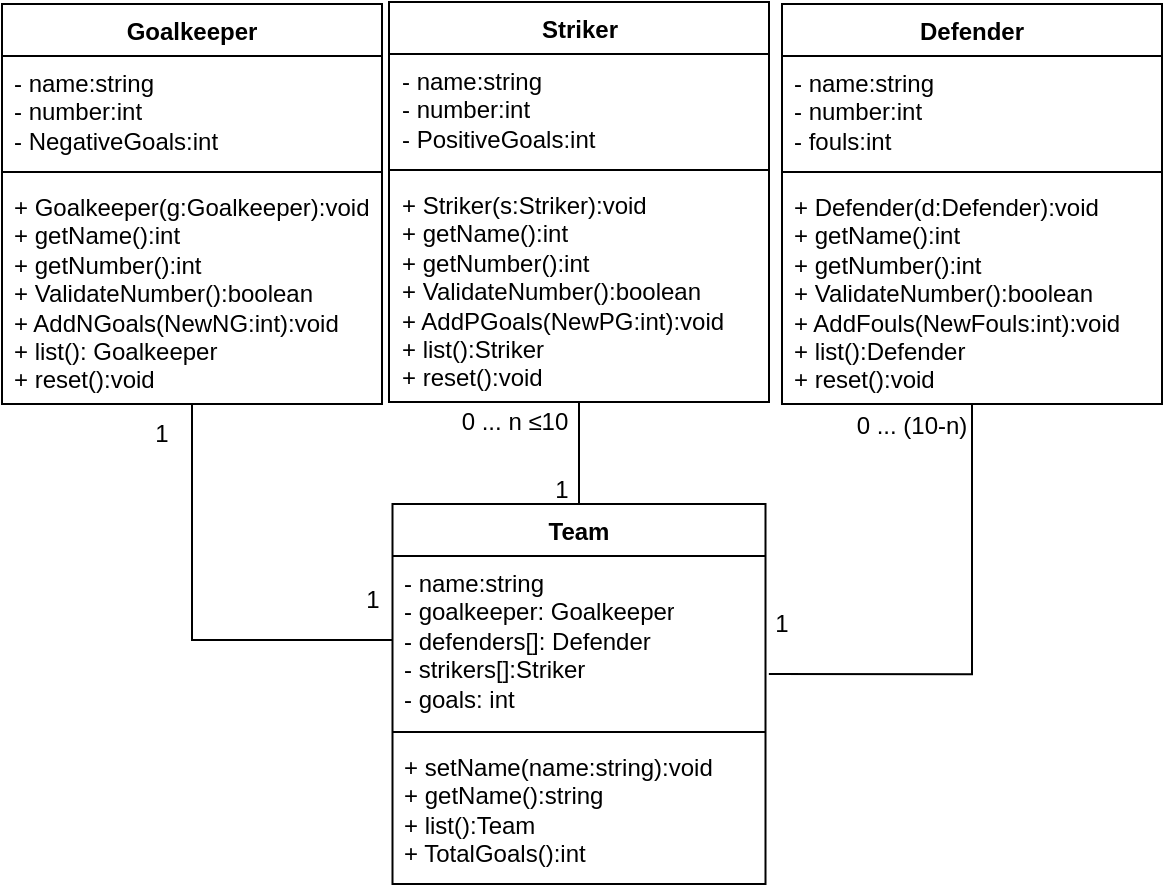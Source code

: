 <mxfile version="21.0.8" type="github">
  <diagram name="Página-1" id="_dQN471PL4yBj2IjJJKB">
    <mxGraphModel dx="1165" dy="637" grid="1" gridSize="10" guides="1" tooltips="1" connect="1" arrows="1" fold="1" page="1" pageScale="1" pageWidth="827" pageHeight="1169" math="0" shadow="0">
      <root>
        <mxCell id="0" />
        <mxCell id="1" parent="0" />
        <mxCell id="yFIEnmR-kteyQiOE9jip-26" style="edgeStyle=orthogonalEdgeStyle;rounded=0;orthogonalLoop=1;jettySize=auto;html=1;endArrow=none;endFill=0;" edge="1" parent="1" source="yFIEnmR-kteyQiOE9jip-6" target="yFIEnmR-kteyQiOE9jip-20">
          <mxGeometry relative="1" as="geometry" />
        </mxCell>
        <mxCell id="yFIEnmR-kteyQiOE9jip-6" value="Goalkeeper" style="swimlane;fontStyle=1;align=center;verticalAlign=top;childLayout=stackLayout;horizontal=1;startSize=26;horizontalStack=0;resizeParent=1;resizeParentMax=0;resizeLast=0;collapsible=1;marginBottom=0;whiteSpace=wrap;html=1;" vertex="1" parent="1">
          <mxGeometry x="30" y="430" width="190" height="200" as="geometry" />
        </mxCell>
        <mxCell id="yFIEnmR-kteyQiOE9jip-7" value="- name:string&lt;br&gt;- number:int&lt;br&gt;- NegativeGoals:int" style="text;strokeColor=none;fillColor=none;align=left;verticalAlign=top;spacingLeft=4;spacingRight=4;overflow=hidden;rotatable=0;points=[[0,0.5],[1,0.5]];portConstraint=eastwest;whiteSpace=wrap;html=1;" vertex="1" parent="yFIEnmR-kteyQiOE9jip-6">
          <mxGeometry y="26" width="190" height="54" as="geometry" />
        </mxCell>
        <mxCell id="yFIEnmR-kteyQiOE9jip-8" value="" style="line;strokeWidth=1;fillColor=none;align=left;verticalAlign=middle;spacingTop=-1;spacingLeft=3;spacingRight=3;rotatable=0;labelPosition=right;points=[];portConstraint=eastwest;strokeColor=inherit;" vertex="1" parent="yFIEnmR-kteyQiOE9jip-6">
          <mxGeometry y="80" width="190" height="8" as="geometry" />
        </mxCell>
        <mxCell id="yFIEnmR-kteyQiOE9jip-9" value="+ Goalkeeper(g:Goalkeeper):void&lt;br&gt;+ getName():int&lt;br style=&quot;border-color: var(--border-color);&quot;&gt;+ getNumber():int&lt;br&gt;+ ValidateNumber():boolean&lt;br&gt;+ AddNGoals(NewNG:int):void&lt;br&gt;+ list(): Goalkeeper&lt;br&gt;+ reset():void" style="text;strokeColor=none;fillColor=none;align=left;verticalAlign=top;spacingLeft=4;spacingRight=4;overflow=hidden;rotatable=0;points=[[0,0.5],[1,0.5]];portConstraint=eastwest;whiteSpace=wrap;html=1;" vertex="1" parent="yFIEnmR-kteyQiOE9jip-6">
          <mxGeometry y="88" width="190" height="112" as="geometry" />
        </mxCell>
        <mxCell id="yFIEnmR-kteyQiOE9jip-24" style="rounded=0;orthogonalLoop=1;jettySize=auto;html=1;entryX=0.5;entryY=0;entryDx=0;entryDy=0;endArrow=none;endFill=0;" edge="1" parent="1" source="yFIEnmR-kteyQiOE9jip-10" target="yFIEnmR-kteyQiOE9jip-19">
          <mxGeometry relative="1" as="geometry" />
        </mxCell>
        <mxCell id="yFIEnmR-kteyQiOE9jip-10" value="Striker" style="swimlane;fontStyle=1;align=center;verticalAlign=top;childLayout=stackLayout;horizontal=1;startSize=26;horizontalStack=0;resizeParent=1;resizeParentMax=0;resizeLast=0;collapsible=1;marginBottom=0;whiteSpace=wrap;html=1;" vertex="1" parent="1">
          <mxGeometry x="223.5" y="429" width="190" height="200" as="geometry" />
        </mxCell>
        <mxCell id="yFIEnmR-kteyQiOE9jip-11" value="- name:string&lt;br style=&quot;border-color: var(--border-color);&quot;&gt;- number:int&lt;br&gt;- PositiveGoals:int" style="text;strokeColor=none;fillColor=none;align=left;verticalAlign=top;spacingLeft=4;spacingRight=4;overflow=hidden;rotatable=0;points=[[0,0.5],[1,0.5]];portConstraint=eastwest;whiteSpace=wrap;html=1;" vertex="1" parent="yFIEnmR-kteyQiOE9jip-10">
          <mxGeometry y="26" width="190" height="54" as="geometry" />
        </mxCell>
        <mxCell id="yFIEnmR-kteyQiOE9jip-12" value="" style="line;strokeWidth=1;fillColor=none;align=left;verticalAlign=middle;spacingTop=-1;spacingLeft=3;spacingRight=3;rotatable=0;labelPosition=right;points=[];portConstraint=eastwest;strokeColor=inherit;" vertex="1" parent="yFIEnmR-kteyQiOE9jip-10">
          <mxGeometry y="80" width="190" height="8" as="geometry" />
        </mxCell>
        <mxCell id="yFIEnmR-kteyQiOE9jip-13" value="+ Striker(s:Striker):void&lt;br style=&quot;border-color: var(--border-color);&quot;&gt;+ getName():int&lt;br style=&quot;border-color: var(--border-color);&quot;&gt;+ getNumber():int&lt;br style=&quot;border-color: var(--border-color);&quot;&gt;+ ValidateNumber():boolean&lt;br&gt;+ AddPGoals(NewPG:int):void&lt;br&gt;+ list():Striker&lt;br&gt;+ reset():void&lt;br&gt;" style="text;strokeColor=none;fillColor=none;align=left;verticalAlign=top;spacingLeft=4;spacingRight=4;overflow=hidden;rotatable=0;points=[[0,0.5],[1,0.5]];portConstraint=eastwest;whiteSpace=wrap;html=1;" vertex="1" parent="yFIEnmR-kteyQiOE9jip-10">
          <mxGeometry y="88" width="190" height="112" as="geometry" />
        </mxCell>
        <mxCell id="yFIEnmR-kteyQiOE9jip-25" style="edgeStyle=orthogonalEdgeStyle;rounded=0;orthogonalLoop=1;jettySize=auto;html=1;entryX=1.009;entryY=0.703;entryDx=0;entryDy=0;entryPerimeter=0;strokeColor=default;endArrow=none;endFill=0;" edge="1" parent="1" source="yFIEnmR-kteyQiOE9jip-14" target="yFIEnmR-kteyQiOE9jip-20">
          <mxGeometry relative="1" as="geometry" />
        </mxCell>
        <mxCell id="yFIEnmR-kteyQiOE9jip-14" value="Defender" style="swimlane;fontStyle=1;align=center;verticalAlign=top;childLayout=stackLayout;horizontal=1;startSize=26;horizontalStack=0;resizeParent=1;resizeParentMax=0;resizeLast=0;collapsible=1;marginBottom=0;whiteSpace=wrap;html=1;" vertex="1" parent="1">
          <mxGeometry x="420" y="430" width="190" height="200" as="geometry" />
        </mxCell>
        <mxCell id="yFIEnmR-kteyQiOE9jip-15" value="- name:string&lt;br style=&quot;border-color: var(--border-color);&quot;&gt;- number:int&lt;br&gt;- fouls:int" style="text;strokeColor=none;fillColor=none;align=left;verticalAlign=top;spacingLeft=4;spacingRight=4;overflow=hidden;rotatable=0;points=[[0,0.5],[1,0.5]];portConstraint=eastwest;whiteSpace=wrap;html=1;" vertex="1" parent="yFIEnmR-kteyQiOE9jip-14">
          <mxGeometry y="26" width="190" height="54" as="geometry" />
        </mxCell>
        <mxCell id="yFIEnmR-kteyQiOE9jip-16" value="" style="line;strokeWidth=1;fillColor=none;align=left;verticalAlign=middle;spacingTop=-1;spacingLeft=3;spacingRight=3;rotatable=0;labelPosition=right;points=[];portConstraint=eastwest;strokeColor=inherit;" vertex="1" parent="yFIEnmR-kteyQiOE9jip-14">
          <mxGeometry y="80" width="190" height="8" as="geometry" />
        </mxCell>
        <mxCell id="yFIEnmR-kteyQiOE9jip-17" value="+ Defender(d:Defender):void&lt;br style=&quot;border-color: var(--border-color);&quot;&gt;+ getName():int&lt;br style=&quot;border-color: var(--border-color);&quot;&gt;+ getNumber():int&lt;br style=&quot;border-color: var(--border-color);&quot;&gt;+ ValidateNumber():boolean&lt;br&gt;+ AddFouls(NewFouls:int):void&lt;br&gt;+ list():Defender&lt;br&gt;+ reset():void" style="text;strokeColor=none;fillColor=none;align=left;verticalAlign=top;spacingLeft=4;spacingRight=4;overflow=hidden;rotatable=0;points=[[0,0.5],[1,0.5]];portConstraint=eastwest;whiteSpace=wrap;html=1;" vertex="1" parent="yFIEnmR-kteyQiOE9jip-14">
          <mxGeometry y="88" width="190" height="112" as="geometry" />
        </mxCell>
        <mxCell id="yFIEnmR-kteyQiOE9jip-19" value="Team" style="swimlane;fontStyle=1;align=center;verticalAlign=top;childLayout=stackLayout;horizontal=1;startSize=26;horizontalStack=0;resizeParent=1;resizeParentMax=0;resizeLast=0;collapsible=1;marginBottom=0;whiteSpace=wrap;html=1;" vertex="1" parent="1">
          <mxGeometry x="225.25" y="680" width="186.5" height="190" as="geometry" />
        </mxCell>
        <mxCell id="yFIEnmR-kteyQiOE9jip-20" value="- name:string&lt;br&gt;- goalkeeper: Goalkeeper&lt;br&gt;- defenders[]: Defender&lt;br&gt;- strikers[]:Striker&lt;br&gt;- goals: int" style="text;strokeColor=none;fillColor=none;align=left;verticalAlign=top;spacingLeft=4;spacingRight=4;overflow=hidden;rotatable=0;points=[[0,0.5],[1,0.5]];portConstraint=eastwest;whiteSpace=wrap;html=1;" vertex="1" parent="yFIEnmR-kteyQiOE9jip-19">
          <mxGeometry y="26" width="186.5" height="84" as="geometry" />
        </mxCell>
        <mxCell id="yFIEnmR-kteyQiOE9jip-21" value="" style="line;strokeWidth=1;fillColor=none;align=left;verticalAlign=middle;spacingTop=-1;spacingLeft=3;spacingRight=3;rotatable=0;labelPosition=right;points=[];portConstraint=eastwest;strokeColor=inherit;" vertex="1" parent="yFIEnmR-kteyQiOE9jip-19">
          <mxGeometry y="110" width="186.5" height="8" as="geometry" />
        </mxCell>
        <mxCell id="yFIEnmR-kteyQiOE9jip-22" value="+ setName(name:string):void&lt;br&gt;+ getName():string&lt;br&gt;+ list():Team&lt;br&gt;+ TotalGoals():int" style="text;strokeColor=none;fillColor=none;align=left;verticalAlign=top;spacingLeft=4;spacingRight=4;overflow=hidden;rotatable=0;points=[[0,0.5],[1,0.5]];portConstraint=eastwest;whiteSpace=wrap;html=1;" vertex="1" parent="yFIEnmR-kteyQiOE9jip-19">
          <mxGeometry y="118" width="186.5" height="72" as="geometry" />
        </mxCell>
        <mxCell id="yFIEnmR-kteyQiOE9jip-29" value="1" style="text;html=1;strokeColor=none;fillColor=none;align=center;verticalAlign=middle;whiteSpace=wrap;rounded=0;" vertex="1" parent="1">
          <mxGeometry x="95" y="630" width="30" height="30" as="geometry" />
        </mxCell>
        <mxCell id="yFIEnmR-kteyQiOE9jip-30" value="1" style="text;html=1;strokeColor=none;fillColor=none;align=center;verticalAlign=middle;whiteSpace=wrap;rounded=0;" vertex="1" parent="1">
          <mxGeometry x="205.25" y="713" width="20.75" height="30" as="geometry" />
        </mxCell>
        <mxCell id="yFIEnmR-kteyQiOE9jip-31" value="1" style="text;html=1;strokeColor=none;fillColor=none;align=center;verticalAlign=middle;whiteSpace=wrap;rounded=0;" vertex="1" parent="1">
          <mxGeometry x="300" y="658" width="20" height="30" as="geometry" />
        </mxCell>
        <mxCell id="yFIEnmR-kteyQiOE9jip-32" value="1" style="text;html=1;strokeColor=none;fillColor=none;align=center;verticalAlign=middle;whiteSpace=wrap;rounded=0;" vertex="1" parent="1">
          <mxGeometry x="407" y="725" width="26" height="30" as="geometry" />
        </mxCell>
        <mxCell id="yFIEnmR-kteyQiOE9jip-35" value="0 ... (10-n)" style="text;html=1;strokeColor=none;fillColor=none;align=center;verticalAlign=middle;whiteSpace=wrap;rounded=0;" vertex="1" parent="1">
          <mxGeometry x="447" y="626" width="76" height="30" as="geometry" />
        </mxCell>
        <mxCell id="yFIEnmR-kteyQiOE9jip-36" value="0 ... n&amp;nbsp;≤10" style="text;html=1;strokeColor=none;fillColor=none;align=center;verticalAlign=middle;whiteSpace=wrap;rounded=0;" vertex="1" parent="1">
          <mxGeometry x="250" y="624" width="73" height="30" as="geometry" />
        </mxCell>
      </root>
    </mxGraphModel>
  </diagram>
</mxfile>
